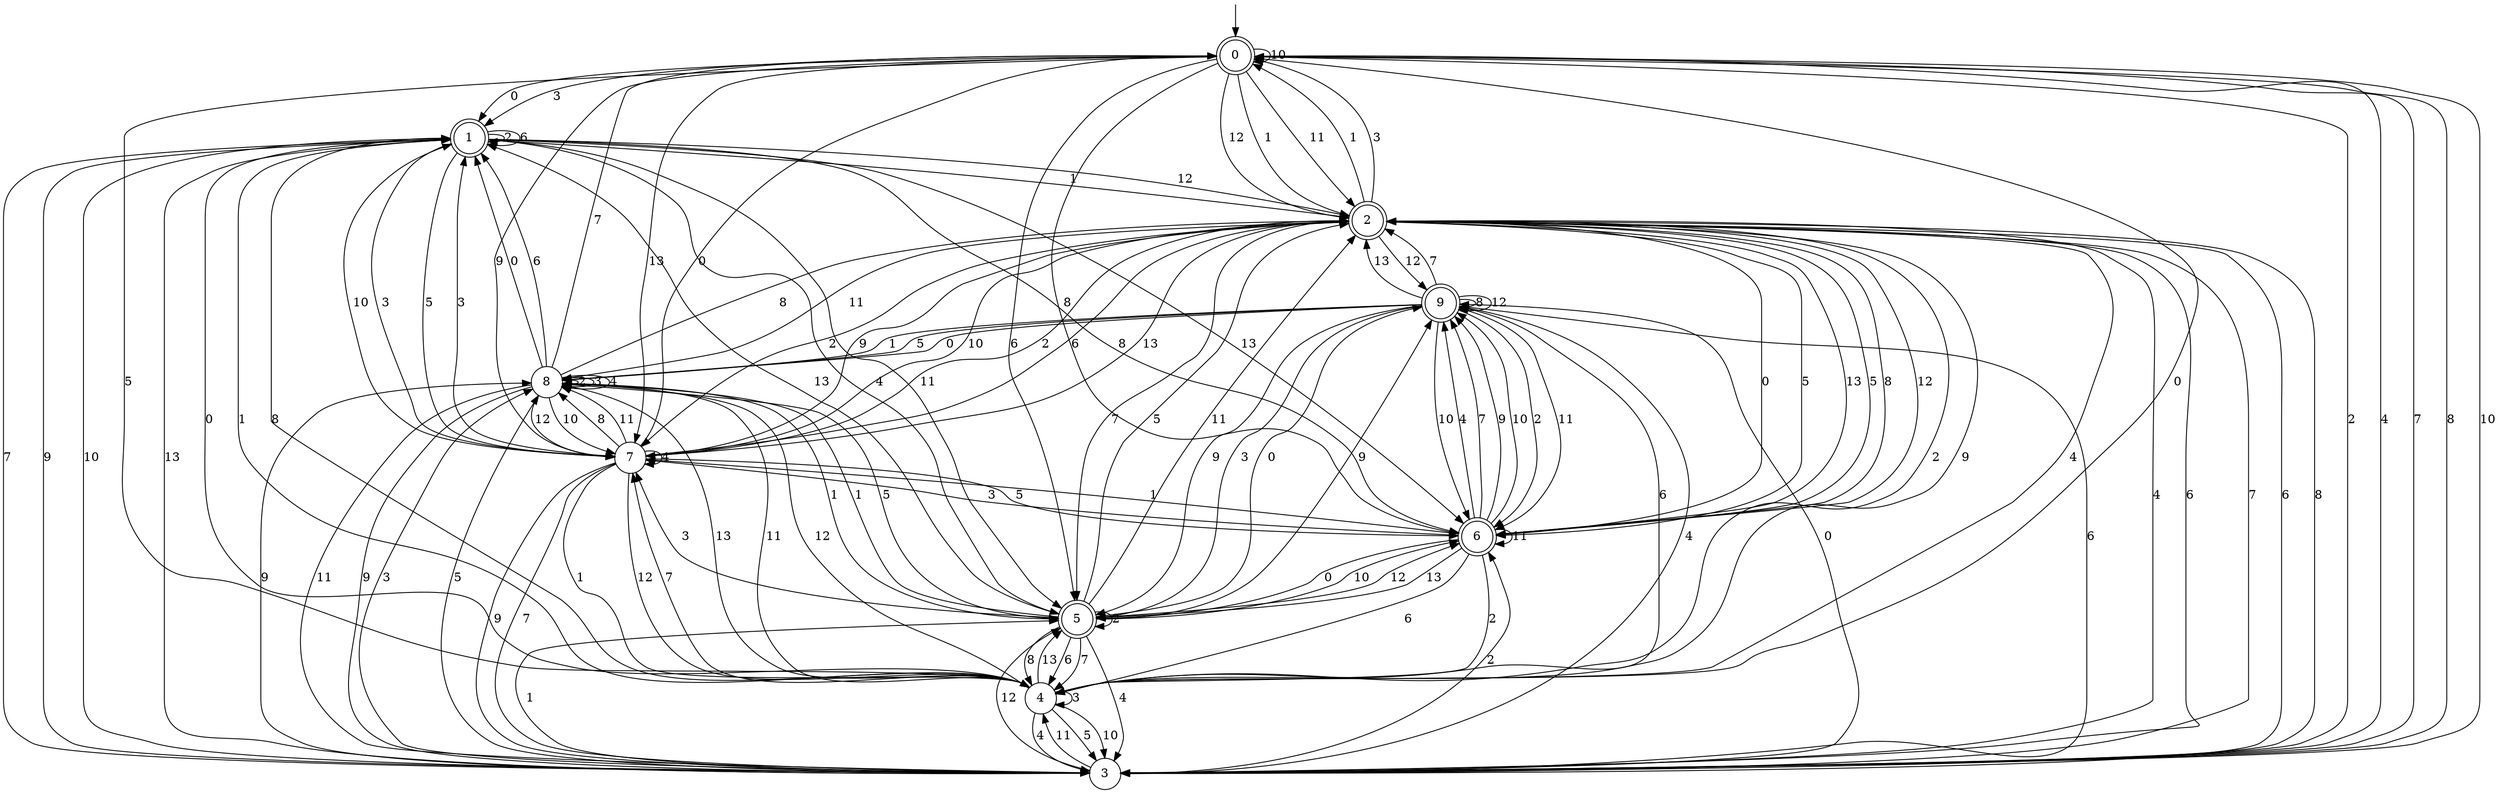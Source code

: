 digraph g {

	s0 [shape="doublecircle" label="0"];
	s1 [shape="doublecircle" label="1"];
	s2 [shape="doublecircle" label="2"];
	s3 [shape="circle" label="3"];
	s4 [shape="circle" label="4"];
	s5 [shape="doublecircle" label="5"];
	s6 [shape="doublecircle" label="6"];
	s7 [shape="circle" label="7"];
	s8 [shape="circle" label="8"];
	s9 [shape="doublecircle" label="9"];
	s0 -> s1 [label="0"];
	s0 -> s2 [label="1"];
	s0 -> s3 [label="2"];
	s0 -> s1 [label="3"];
	s0 -> s3 [label="4"];
	s0 -> s4 [label="5"];
	s0 -> s5 [label="6"];
	s0 -> s3 [label="7"];
	s0 -> s6 [label="8"];
	s0 -> s7 [label="9"];
	s0 -> s0 [label="10"];
	s0 -> s2 [label="11"];
	s0 -> s2 [label="12"];
	s0 -> s7 [label="13"];
	s1 -> s4 [label="0"];
	s1 -> s2 [label="1"];
	s1 -> s1 [label="2"];
	s1 -> s7 [label="3"];
	s1 -> s5 [label="4"];
	s1 -> s7 [label="5"];
	s1 -> s1 [label="6"];
	s1 -> s3 [label="7"];
	s1 -> s6 [label="8"];
	s1 -> s3 [label="9"];
	s1 -> s3 [label="10"];
	s1 -> s5 [label="11"];
	s1 -> s2 [label="12"];
	s1 -> s6 [label="13"];
	s2 -> s6 [label="0"];
	s2 -> s0 [label="1"];
	s2 -> s7 [label="2"];
	s2 -> s0 [label="3"];
	s2 -> s4 [label="4"];
	s2 -> s6 [label="5"];
	s2 -> s3 [label="6"];
	s2 -> s5 [label="7"];
	s2 -> s3 [label="8"];
	s2 -> s7 [label="9"];
	s2 -> s7 [label="10"];
	s2 -> s8 [label="11"];
	s2 -> s9 [label="12"];
	s2 -> s6 [label="13"];
	s3 -> s9 [label="0"];
	s3 -> s5 [label="1"];
	s3 -> s6 [label="2"];
	s3 -> s8 [label="3"];
	s3 -> s2 [label="4"];
	s3 -> s8 [label="5"];
	s3 -> s2 [label="6"];
	s3 -> s2 [label="7"];
	s3 -> s0 [label="8"];
	s3 -> s8 [label="9"];
	s3 -> s0 [label="10"];
	s3 -> s4 [label="11"];
	s3 -> s5 [label="12"];
	s3 -> s1 [label="13"];
	s4 -> s0 [label="0"];
	s4 -> s1 [label="1"];
	s4 -> s2 [label="2"];
	s4 -> s4 [label="3"];
	s4 -> s3 [label="4"];
	s4 -> s3 [label="5"];
	s4 -> s9 [label="6"];
	s4 -> s7 [label="7"];
	s4 -> s1 [label="8"];
	s4 -> s2 [label="9"];
	s4 -> s3 [label="10"];
	s4 -> s8 [label="11"];
	s4 -> s8 [label="12"];
	s4 -> s5 [label="13"];
	s5 -> s9 [label="0"];
	s5 -> s8 [label="1"];
	s5 -> s5 [label="2"];
	s5 -> s7 [label="3"];
	s5 -> s3 [label="4"];
	s5 -> s2 [label="5"];
	s5 -> s4 [label="6"];
	s5 -> s4 [label="7"];
	s5 -> s4 [label="8"];
	s5 -> s9 [label="9"];
	s5 -> s6 [label="10"];
	s5 -> s2 [label="11"];
	s5 -> s6 [label="12"];
	s5 -> s1 [label="13"];
	s6 -> s5 [label="0"];
	s6 -> s7 [label="1"];
	s6 -> s4 [label="2"];
	s6 -> s7 [label="3"];
	s6 -> s9 [label="4"];
	s6 -> s2 [label="5"];
	s6 -> s4 [label="6"];
	s6 -> s9 [label="7"];
	s6 -> s2 [label="8"];
	s6 -> s9 [label="9"];
	s6 -> s9 [label="10"];
	s6 -> s6 [label="11"];
	s6 -> s2 [label="12"];
	s6 -> s5 [label="13"];
	s7 -> s0 [label="0"];
	s7 -> s4 [label="1"];
	s7 -> s2 [label="2"];
	s7 -> s1 [label="3"];
	s7 -> s7 [label="4"];
	s7 -> s6 [label="5"];
	s7 -> s2 [label="6"];
	s7 -> s3 [label="7"];
	s7 -> s8 [label="8"];
	s7 -> s3 [label="9"];
	s7 -> s1 [label="10"];
	s7 -> s8 [label="11"];
	s7 -> s4 [label="12"];
	s7 -> s2 [label="13"];
	s8 -> s1 [label="0"];
	s8 -> s5 [label="1"];
	s8 -> s8 [label="2"];
	s8 -> s8 [label="3"];
	s8 -> s8 [label="4"];
	s8 -> s5 [label="5"];
	s8 -> s1 [label="6"];
	s8 -> s0 [label="7"];
	s8 -> s2 [label="8"];
	s8 -> s3 [label="9"];
	s8 -> s7 [label="10"];
	s8 -> s3 [label="11"];
	s8 -> s7 [label="12"];
	s8 -> s4 [label="13"];
	s9 -> s8 [label="0"];
	s9 -> s8 [label="1"];
	s9 -> s6 [label="2"];
	s9 -> s5 [label="3"];
	s9 -> s3 [label="4"];
	s9 -> s8 [label="5"];
	s9 -> s3 [label="6"];
	s9 -> s2 [label="7"];
	s9 -> s9 [label="8"];
	s9 -> s5 [label="9"];
	s9 -> s6 [label="10"];
	s9 -> s6 [label="11"];
	s9 -> s9 [label="12"];
	s9 -> s2 [label="13"];

__start0 [label="" shape="none" width="0" height="0"];
__start0 -> s0;

}
